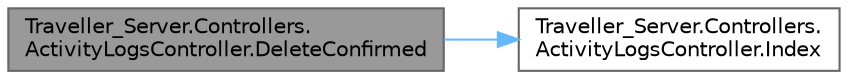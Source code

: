 digraph "Traveller_Server.Controllers.ActivityLogsController.DeleteConfirmed"
{
 // LATEX_PDF_SIZE
  bgcolor="transparent";
  edge [fontname=Helvetica,fontsize=10,labelfontname=Helvetica,labelfontsize=10];
  node [fontname=Helvetica,fontsize=10,shape=box,height=0.2,width=0.4];
  rankdir="LR";
  Node1 [label="Traveller_Server.Controllers.\lActivityLogsController.DeleteConfirmed",height=0.2,width=0.4,color="gray40", fillcolor="grey60", style="filled", fontcolor="black",tooltip=" "];
  Node1 -> Node2 [color="steelblue1",style="solid"];
  Node2 [label="Traveller_Server.Controllers.\lActivityLogsController.Index",height=0.2,width=0.4,color="grey40", fillcolor="white", style="filled",URL="$class_traveller___server_1_1_controllers_1_1_activity_logs_controller.html#a38b23e65af5be244dcb34a150910f1e3",tooltip=" "];
}
